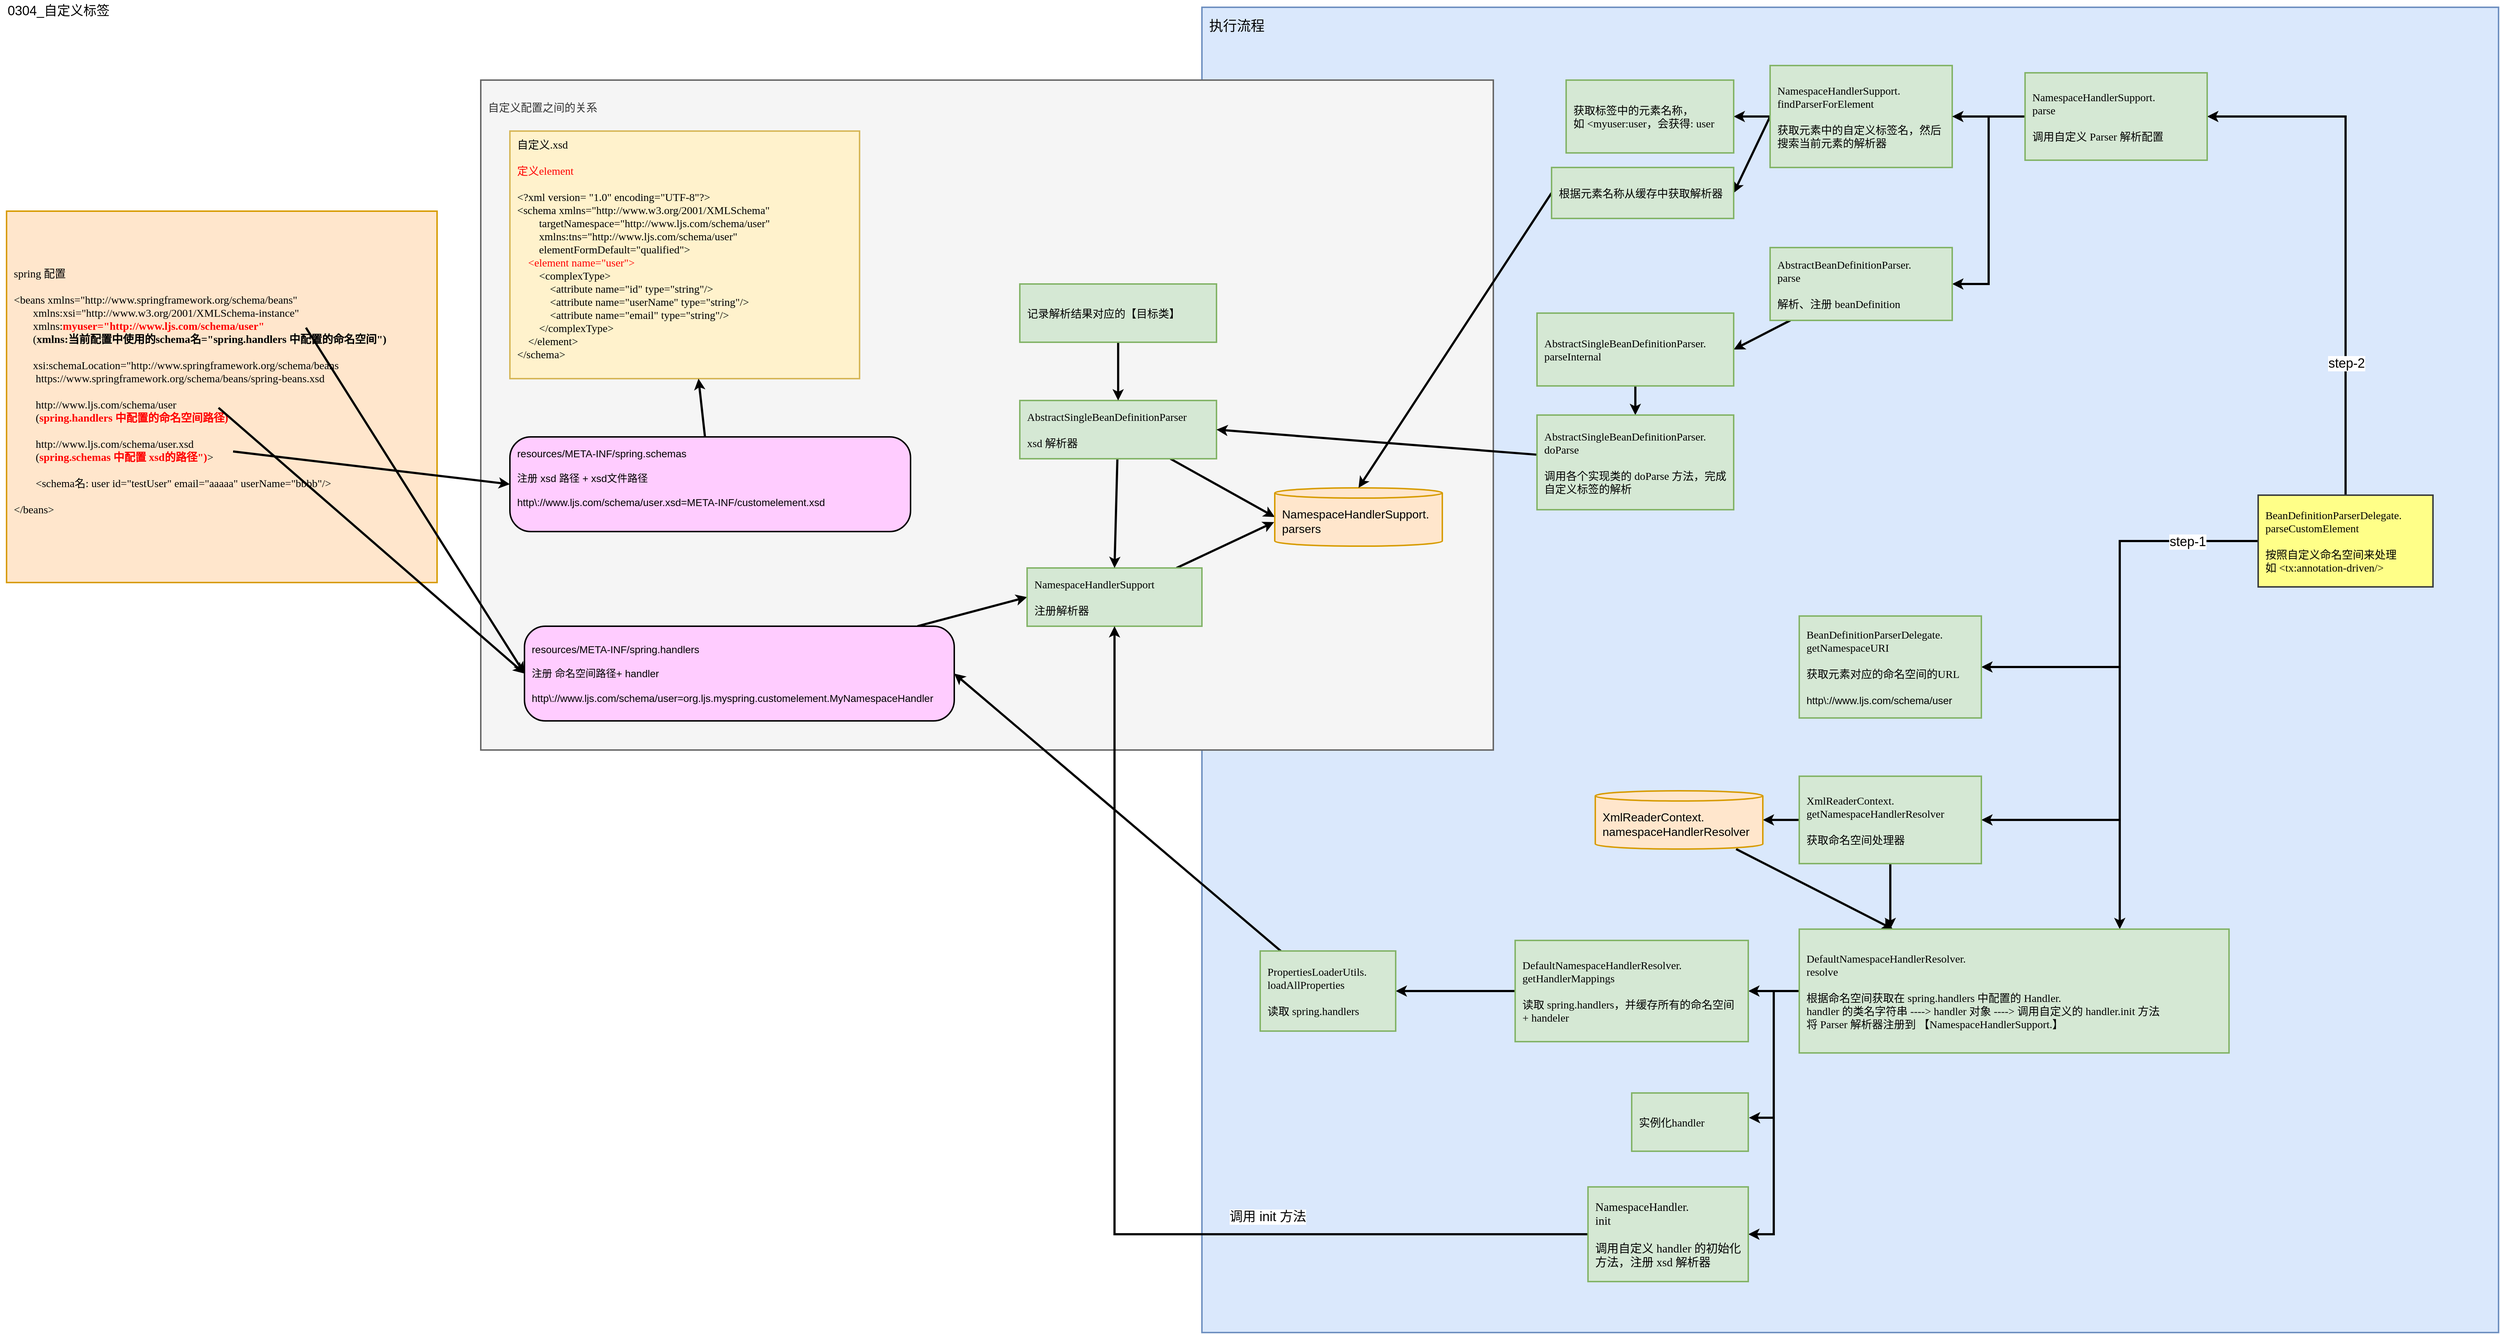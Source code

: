 <mxfile version="14.6.13" type="device"><diagram id="-_-k4ew1sKnj-asdz6cL" name="第 1 页"><mxGraphModel dx="1106" dy="763" grid="1" gridSize="10" guides="1" tooltips="1" connect="1" arrows="1" fold="1" page="1" pageScale="1" pageWidth="1169" pageHeight="827" math="0" shadow="0"><root><mxCell id="0"/><mxCell id="1" parent="0"/><mxCell id="gX0SMst2ytbrr-hoQqVt-65" value="&lt;p style=&quot;color: rgb(255, 255, 255); text-indent: 0in; line-height: normal; margin: 0pt 0in; word-break: normal; font-size: 19px;&quot;&gt;&lt;/p&gt;&lt;span style=&quot;text-indent: 0in; font-size: 19px;&quot;&gt;执行流程&lt;br style=&quot;font-size: 19px;&quot;&gt;&lt;/span&gt;" style="rounded=0;whiteSpace=wrap;html=1;strokeWidth=2;align=left;fillColor=#dae8fc;spacing=10;strokeColor=#6c8ebf;verticalAlign=top;fontSize=19;" vertex="1" parent="1"><mxGeometry x="1720" y="60" width="1780" height="1820" as="geometry"/></mxCell><mxCell id="gX0SMst2ytbrr-hoQqVt-19" value="&lt;p style=&quot;color: rgb(255 , 255 , 255) ; text-indent: 0in ; line-height: normal ; margin: 0pt 0in ; word-break: normal ; font-size: 15px&quot;&gt;&lt;/p&gt;&lt;span style=&quot;text-indent: 0in&quot;&gt;&lt;div&gt;&lt;div&gt;&lt;div&gt;&lt;br&gt;&lt;/div&gt;&lt;/div&gt;&lt;/div&gt;&lt;div&gt;&lt;font face=&quot;dengxian&quot;&gt;&lt;span style=&quot;font-size: 15px&quot;&gt;自定义配置之间的关系&lt;/span&gt;&lt;/font&gt;&lt;/div&gt;&lt;/span&gt;" style="rounded=0;whiteSpace=wrap;html=1;strokeWidth=2;align=left;fillColor=#f5f5f5;spacing=10;strokeColor=#666666;fontColor=#333333;verticalAlign=top;" vertex="1" parent="1"><mxGeometry x="730" y="160" width="1390" height="920" as="geometry"/></mxCell><mxCell id="gX0SMst2ytbrr-hoQqVt-1" value="0304_自定义标签" style="text;html=1;align=center;verticalAlign=middle;resizable=0;points=[];autosize=1;strokeColor=none;fontSize=18;" vertex="1" parent="1"><mxGeometry x="70" y="50" width="160" height="30" as="geometry"/></mxCell><mxCell id="gX0SMst2ytbrr-hoQqVt-2" value="&lt;p style=&quot;color: rgb(255 , 255 , 255) ; text-indent: 0in ; line-height: normal ; margin: 0pt 0in ; word-break: normal ; font-size: 15px&quot;&gt;&lt;/p&gt;&lt;span style=&quot;text-indent: 0in&quot;&gt;&lt;div&gt;&lt;font face=&quot;dengxian&quot;&gt;&lt;span style=&quot;font-size: 15px&quot;&gt;spring 配置&lt;/span&gt;&lt;/font&gt;&lt;/div&gt;&lt;div&gt;&lt;font face=&quot;dengxian&quot;&gt;&lt;span style=&quot;font-size: 15px&quot;&gt;&lt;br&gt;&lt;/span&gt;&lt;/font&gt;&lt;/div&gt;&lt;div&gt;&lt;font face=&quot;dengxian&quot;&gt;&lt;span style=&quot;font-size: 15px&quot;&gt;&amp;lt;beans xmlns=&quot;http://www.springframework.org/schema/beans&quot;&lt;/span&gt;&lt;/font&gt;&lt;/div&gt;&lt;div&gt;&lt;font face=&quot;dengxian&quot;&gt;&lt;span style=&quot;font-size: 15px&quot;&gt;&amp;nbsp; &amp;nbsp; &amp;nbsp; &amp;nbsp;xmlns:xsi=&quot;http://www.w3.org/2001/XMLSchema-instance&quot;&lt;/span&gt;&lt;/font&gt;&lt;/div&gt;&lt;div&gt;&lt;font face=&quot;dengxian&quot;&gt;&lt;span style=&quot;font-size: 15px&quot;&gt;&amp;nbsp; &amp;nbsp; &amp;nbsp; &amp;nbsp;xmlns:&lt;font color=&quot;#ff0000&quot;&gt;&lt;b&gt;myuser=&quot;http://www.ljs.com/schema/user&quot;&lt;/b&gt;&lt;/font&gt;&lt;/span&gt;&lt;br&gt;&lt;/font&gt;&lt;/div&gt;&lt;div&gt;&lt;font face=&quot;dengxian&quot;&gt;&lt;span style=&quot;font-size: 15px&quot;&gt;&amp;nbsp; &amp;nbsp; &amp;nbsp; &amp;nbsp;(&lt;b&gt;xmlns:当前配置中使用的schema名=&quot;spring.handlers 中配置的命名空间&quot;)&lt;/b&gt;&lt;/span&gt;&lt;/font&gt;&lt;/div&gt;&lt;div&gt;&lt;font face=&quot;dengxian&quot;&gt;&lt;span style=&quot;font-size: 15px&quot;&gt;&lt;b&gt;&lt;br&gt;&lt;/b&gt;&lt;/span&gt;&lt;/font&gt;&lt;/div&gt;&lt;div&gt;&lt;font face=&quot;dengxian&quot;&gt;&lt;span style=&quot;font-size: 15px&quot;&gt;&amp;nbsp; &amp;nbsp; &amp;nbsp; &amp;nbsp;xsi:schemaLocation=&quot;http://www.springframework.org/schema/beans&lt;/span&gt;&lt;/font&gt;&lt;/div&gt;&lt;div&gt;&lt;font face=&quot;dengxian&quot;&gt;&lt;span style=&quot;font-size: 15px&quot;&gt;&amp;nbsp; &amp;nbsp; &amp;nbsp; &amp;nbsp; https://www.springframework.org/schema/beans/spring-beans.xsd&lt;/span&gt;&lt;/font&gt;&lt;/div&gt;&lt;div&gt;&lt;font face=&quot;dengxian&quot;&gt;&lt;span style=&quot;font-size: 15px&quot;&gt;&lt;div&gt;&amp;nbsp; &amp;nbsp; &amp;nbsp; &amp;nbsp;&amp;nbsp;&lt;/div&gt;&lt;div&gt;&amp;nbsp; &amp;nbsp; &amp;nbsp; &amp;nbsp; http://www.ljs.com/schema/user&lt;/div&gt;&lt;/span&gt;&lt;/font&gt;&lt;/div&gt;&lt;div&gt;&lt;font face=&quot;dengxian&quot;&gt;&lt;span style=&quot;font-size: 15px&quot;&gt;&lt;span&gt;&lt;/span&gt;&amp;nbsp; &amp;nbsp; &amp;nbsp; &amp;nbsp; (&lt;font color=&quot;#ff0000&quot;&gt;&lt;b&gt;spring.handlers 中配置的命名空间路径)&lt;/b&gt;&lt;/font&gt;&lt;/span&gt;&lt;/font&gt;&lt;/div&gt;&lt;div&gt;&lt;font face=&quot;dengxian&quot;&gt;&lt;span style=&quot;font-size: 15px&quot;&gt;&lt;font color=&quot;#ff0000&quot;&gt;&lt;b&gt;&lt;br&gt;&lt;/b&gt;&lt;/font&gt;&lt;/span&gt;&lt;/font&gt;&lt;/div&gt;&lt;div&gt;&lt;span style=&quot;font-family: &amp;#34;dengxian&amp;#34; ; font-size: 15px&quot;&gt;&amp;nbsp; &amp;nbsp; &amp;nbsp; &amp;nbsp; http://www.ljs.com/schema/user.xsd&lt;/span&gt;&lt;font face=&quot;dengxian&quot;&gt;&lt;span style=&quot;font-size: 15px&quot;&gt;&lt;font color=&quot;#ff0000&quot;&gt;&lt;b&gt;&lt;br&gt;&lt;/b&gt;&lt;/font&gt;&lt;/span&gt;&lt;/font&gt;&lt;/div&gt;&lt;div&gt;&lt;font face=&quot;dengxian&quot;&gt;&lt;span style=&quot;font-size: 15px&quot;&gt;&lt;span&gt;&lt;/span&gt;&amp;nbsp; &amp;nbsp; &amp;nbsp; &amp;nbsp; (&lt;font color=&quot;#ff0000&quot;&gt;&lt;b&gt;spring.schemas 中配置 xsd的路径&quot;)&lt;/b&gt;&lt;/font&gt;&amp;gt;&lt;/span&gt;&lt;/font&gt;&lt;/div&gt;&lt;div&gt;&lt;font face=&quot;dengxian&quot;&gt;&lt;span style=&quot;font-size: 15px&quot;&gt;&lt;br&gt;&lt;/span&gt;&lt;/font&gt;&lt;/div&gt;&lt;div&gt;&lt;span style=&quot;font-size: 15px&quot;&gt;&lt;font face=&quot;dengxian&quot;&gt;&#9;&#9;&#9;&#9;&lt;/font&gt;&lt;/span&gt;&lt;/div&gt;&lt;div&gt;&lt;font face=&quot;dengxian&quot;&gt;&lt;span style=&quot;font-size: 15px&quot;&gt;&lt;span&gt;&lt;/span&gt;&amp;nbsp; &amp;nbsp; &amp;nbsp; &amp;nbsp; &amp;lt;schema名: user id=&quot;testUser&quot; email=&quot;aaaaa&quot; userName=&quot;bbbb&quot;/&amp;gt;&lt;/span&gt;&lt;/font&gt;&lt;/div&gt;&lt;div&gt;&lt;font face=&quot;dengxian&quot;&gt;&lt;span style=&quot;font-size: 15px&quot;&gt;&lt;br&gt;&lt;/span&gt;&lt;/font&gt;&lt;/div&gt;&lt;div&gt;&lt;span style=&quot;font-size: 15px&quot;&gt;&lt;font face=&quot;dengxian&quot;&gt;&#9;&#9;&#9;&#9;&lt;/font&gt;&lt;/span&gt;&lt;/div&gt;&lt;div&gt;&lt;font face=&quot;dengxian&quot;&gt;&lt;span style=&quot;font-size: 15px&quot;&gt;&amp;lt;/beans&amp;gt;&lt;/span&gt;&lt;/font&gt;&lt;/div&gt;&lt;div&gt;&lt;br&gt;&lt;/div&gt;&lt;/span&gt;" style="rounded=0;whiteSpace=wrap;html=1;strokeWidth=2;align=left;fillColor=#ffe6cc;spacing=10;strokeColor=#d79b00;" vertex="1" parent="1"><mxGeometry x="79" y="340" width="591" height="510" as="geometry"/></mxCell><mxCell id="gX0SMst2ytbrr-hoQqVt-3" value="&lt;p style=&quot;color: rgb(255 , 255 , 255) ; text-indent: 0in ; line-height: normal ; margin: 0pt 0in ; word-break: normal ; font-size: 15px&quot;&gt;&lt;/p&gt;&lt;span style=&quot;text-indent: 0in&quot;&gt;&lt;div&gt;&lt;div&gt;&lt;div&gt;&lt;font face=&quot;dengxian&quot;&gt;&lt;span style=&quot;font-size: 15px&quot;&gt;自定义.xsd&lt;/span&gt;&lt;/font&gt;&lt;/div&gt;&lt;div&gt;&lt;font face=&quot;dengxian&quot;&gt;&lt;span style=&quot;font-size: 15px&quot;&gt;&lt;br&gt;&lt;/span&gt;&lt;/font&gt;&lt;/div&gt;&lt;div&gt;&lt;font face=&quot;dengxian&quot; color=&quot;#ff0000&quot;&gt;&lt;span style=&quot;font-size: 15px&quot;&gt;定义element&lt;/span&gt;&lt;/font&gt;&lt;/div&gt;&lt;div&gt;&lt;font face=&quot;dengxian&quot;&gt;&lt;span style=&quot;font-size: 15px&quot;&gt;&lt;br&gt;&lt;/span&gt;&lt;/font&gt;&lt;/div&gt;&lt;div&gt;&lt;font face=&quot;dengxian&quot;&gt;&lt;span style=&quot;font-size: 15px&quot;&gt;&amp;lt;?xml version= &quot;1.0&quot; encoding=&quot;UTF-8&quot;?&amp;gt;&lt;/span&gt;&lt;/font&gt;&lt;/div&gt;&lt;div&gt;&lt;font face=&quot;dengxian&quot;&gt;&lt;span style=&quot;font-size: 15px&quot;&gt;&amp;lt;schema xmlns=&quot;http://www.w3.org/2001/XMLSchema&quot;&lt;/span&gt;&lt;/font&gt;&lt;/div&gt;&lt;div&gt;&lt;font face=&quot;dengxian&quot;&gt;&lt;span style=&quot;font-size: 15px&quot;&gt;&amp;nbsp; &amp;nbsp; &amp;nbsp; &amp;nbsp; targetNamespace=&quot;http://www.ljs.com/schema/user&quot;&lt;/span&gt;&lt;/font&gt;&lt;/div&gt;&lt;div&gt;&lt;font face=&quot;dengxian&quot;&gt;&lt;span style=&quot;font-size: 15px&quot;&gt;&amp;nbsp; &amp;nbsp; &amp;nbsp; &amp;nbsp; xmlns:tns=&quot;http://www.ljs.com/schema/user&quot;&lt;/span&gt;&lt;/font&gt;&lt;/div&gt;&lt;div&gt;&lt;font face=&quot;dengxian&quot;&gt;&lt;span style=&quot;font-size: 15px&quot;&gt;&amp;nbsp; &amp;nbsp; &amp;nbsp; &amp;nbsp; elementFormDefault=&quot;qualified&quot;&amp;gt;&lt;/span&gt;&lt;/font&gt;&lt;/div&gt;&lt;div&gt;&lt;font face=&quot;dengxian&quot;&gt;&lt;span style=&quot;font-size: 15px&quot;&gt;&amp;nbsp; &amp;nbsp; &lt;font color=&quot;#ff0000&quot;&gt;&amp;lt;element name=&quot;user&quot;&amp;gt;&lt;/font&gt;&lt;/span&gt;&lt;/font&gt;&lt;/div&gt;&lt;div&gt;&lt;font face=&quot;dengxian&quot;&gt;&lt;span style=&quot;font-size: 15px&quot;&gt;&amp;nbsp; &amp;nbsp; &amp;nbsp; &amp;nbsp; &amp;lt;complexType&amp;gt;&lt;/span&gt;&lt;/font&gt;&lt;/div&gt;&lt;div&gt;&lt;font face=&quot;dengxian&quot;&gt;&lt;span style=&quot;font-size: 15px&quot;&gt;&amp;nbsp; &amp;nbsp; &amp;nbsp; &amp;nbsp; &amp;nbsp; &amp;nbsp; &amp;lt;attribute name=&quot;id&quot; type=&quot;string&quot;/&amp;gt;&lt;/span&gt;&lt;/font&gt;&lt;/div&gt;&lt;div&gt;&lt;font face=&quot;dengxian&quot;&gt;&lt;span style=&quot;font-size: 15px&quot;&gt;&amp;nbsp; &amp;nbsp; &amp;nbsp; &amp;nbsp; &amp;nbsp; &amp;nbsp; &amp;lt;attribute name=&quot;userName&quot; type=&quot;string&quot;/&amp;gt;&lt;/span&gt;&lt;/font&gt;&lt;/div&gt;&lt;div&gt;&lt;font face=&quot;dengxian&quot;&gt;&lt;span style=&quot;font-size: 15px&quot;&gt;&amp;nbsp; &amp;nbsp; &amp;nbsp; &amp;nbsp; &amp;nbsp; &amp;nbsp; &amp;lt;attribute name=&quot;email&quot; type=&quot;string&quot;/&amp;gt;&lt;/span&gt;&lt;/font&gt;&lt;/div&gt;&lt;div&gt;&lt;font face=&quot;dengxian&quot;&gt;&lt;span style=&quot;font-size: 15px&quot;&gt;&amp;nbsp; &amp;nbsp; &amp;nbsp; &amp;nbsp; &amp;lt;/complexType&amp;gt;&lt;/span&gt;&lt;/font&gt;&lt;/div&gt;&lt;div&gt;&lt;font face=&quot;dengxian&quot;&gt;&lt;span style=&quot;font-size: 15px&quot;&gt;&amp;nbsp; &amp;nbsp; &amp;lt;/element&amp;gt;&lt;/span&gt;&lt;/font&gt;&lt;/div&gt;&lt;div&gt;&lt;font face=&quot;dengxian&quot;&gt;&lt;span style=&quot;font-size: 15px&quot;&gt;&amp;lt;/schema&amp;gt;&lt;/span&gt;&lt;/font&gt;&lt;/div&gt;&lt;/div&gt;&lt;/div&gt;&lt;div&gt;&lt;br&gt;&lt;/div&gt;&lt;/span&gt;" style="rounded=0;whiteSpace=wrap;html=1;strokeWidth=2;align=left;fillColor=#fff2cc;spacing=10;strokeColor=#d6b656;" vertex="1" parent="1"><mxGeometry x="770" y="230" width="480" height="340" as="geometry"/></mxCell><mxCell id="gX0SMst2ytbrr-hoQqVt-9" style="rounded=0;orthogonalLoop=1;jettySize=auto;html=1;fontSize=18;strokeWidth=3;" edge="1" parent="1" source="gX0SMst2ytbrr-hoQqVt-4" target="gX0SMst2ytbrr-hoQqVt-3"><mxGeometry relative="1" as="geometry"/></mxCell><mxCell id="gX0SMst2ytbrr-hoQqVt-4" value="&lt;div&gt;resources/META-INF/spring.schemas&lt;/div&gt;&lt;div&gt;&lt;br&gt;&lt;/div&gt;&lt;div&gt;注册 xsd 路径 + xsd文件路径&lt;/div&gt;&lt;div&gt;&lt;br&gt;&lt;/div&gt;&lt;div&gt;http\://www.ljs.com/schema/user.xsd=META-INF/customelement.xsd&lt;/div&gt;&lt;div&gt;&lt;br&gt;&lt;/div&gt;" style="rounded=1;whiteSpace=wrap;html=1;fontSize=14;strokeWidth=2;arcSize=22;align=left;spacing=10;fillColor=#FFCCFF;" vertex="1" parent="1"><mxGeometry x="770" y="650" width="550" height="130" as="geometry"/></mxCell><mxCell id="gX0SMst2ytbrr-hoQqVt-11" style="edgeStyle=none;rounded=0;orthogonalLoop=1;jettySize=auto;html=1;entryX=0;entryY=0.5;entryDx=0;entryDy=0;fontSize=18;strokeWidth=3;" edge="1" parent="1" source="gX0SMst2ytbrr-hoQqVt-5" target="gX0SMst2ytbrr-hoQqVt-10"><mxGeometry relative="1" as="geometry"/></mxCell><mxCell id="gX0SMst2ytbrr-hoQqVt-5" value="&lt;div&gt;&lt;div&gt;resources/META-INF/spring.handlers&lt;/div&gt;&lt;div&gt;&lt;br&gt;&lt;/div&gt;&lt;div&gt;注册 命名空间路径+ handler&amp;nbsp;&lt;/div&gt;&lt;div&gt;&lt;br&gt;&lt;/div&gt;&lt;div&gt;http\://www.ljs.com/schema/user=org.ljs.myspring.customelement.MyNamespaceHandler&lt;/div&gt;&lt;/div&gt;" style="rounded=1;whiteSpace=wrap;html=1;fontSize=14;strokeWidth=2;arcSize=22;align=left;spacing=10;fillColor=#FFCCFF;" vertex="1" parent="1"><mxGeometry x="790" y="910" width="590" height="130" as="geometry"/></mxCell><mxCell id="gX0SMst2ytbrr-hoQqVt-6" value="" style="endArrow=classic;html=1;fontSize=18;strokeWidth=3;entryX=0;entryY=0.5;entryDx=0;entryDy=0;" edge="1" parent="1" target="gX0SMst2ytbrr-hoQqVt-5"><mxGeometry width="50" height="50" relative="1" as="geometry"><mxPoint x="370" y="610" as="sourcePoint"/><mxPoint x="420" y="560" as="targetPoint"/></mxGeometry></mxCell><mxCell id="gX0SMst2ytbrr-hoQqVt-7" value="" style="endArrow=classic;html=1;fontSize=18;strokeWidth=3;entryX=0;entryY=0.5;entryDx=0;entryDy=0;" edge="1" parent="1" target="gX0SMst2ytbrr-hoQqVt-5"><mxGeometry width="50" height="50" relative="1" as="geometry"><mxPoint x="490" y="500" as="sourcePoint"/><mxPoint x="540" y="450" as="targetPoint"/></mxGeometry></mxCell><mxCell id="gX0SMst2ytbrr-hoQqVt-8" value="" style="endArrow=classic;html=1;fontSize=18;strokeWidth=3;entryX=0;entryY=0.5;entryDx=0;entryDy=0;" edge="1" parent="1" target="gX0SMst2ytbrr-hoQqVt-4"><mxGeometry width="50" height="50" relative="1" as="geometry"><mxPoint x="390" y="670" as="sourcePoint"/><mxPoint x="790" y="975" as="targetPoint"/></mxGeometry></mxCell><mxCell id="gX0SMst2ytbrr-hoQqVt-18" style="edgeStyle=none;rounded=0;orthogonalLoop=1;jettySize=auto;html=1;entryX=-0.004;entryY=0.588;entryDx=0;entryDy=0;entryPerimeter=0;fontSize=18;strokeWidth=3;" edge="1" parent="1" source="gX0SMst2ytbrr-hoQqVt-10" target="gX0SMst2ytbrr-hoQqVt-14"><mxGeometry relative="1" as="geometry"/></mxCell><mxCell id="gX0SMst2ytbrr-hoQqVt-10" value="&lt;p style=&quot;color: rgb(255 , 255 , 255) ; text-indent: 0in ; line-height: normal ; margin: 0pt 0in ; word-break: normal ; font-size: 15px&quot;&gt;&lt;/p&gt;&lt;span style=&quot;text-indent: 0in ; font-size: 15px&quot;&gt;&lt;font face=&quot;dengxian&quot;&gt;&lt;div&gt;NamespaceHandlerSupport&lt;/div&gt;&lt;div&gt;&lt;br&gt;&lt;/div&gt;&lt;div&gt;注册解析器&lt;/div&gt;&lt;/font&gt;&lt;/span&gt;" style="rounded=0;whiteSpace=wrap;html=1;strokeWidth=2;align=left;fillColor=#d5e8d4;spacing=10;strokeColor=#82b366;" vertex="1" parent="1"><mxGeometry x="1480" y="830" width="240" height="80" as="geometry"/></mxCell><mxCell id="gX0SMst2ytbrr-hoQqVt-13" style="edgeStyle=none;rounded=0;orthogonalLoop=1;jettySize=auto;html=1;entryX=0.5;entryY=0;entryDx=0;entryDy=0;fontSize=18;strokeWidth=3;" edge="1" parent="1" source="gX0SMst2ytbrr-hoQqVt-12" target="gX0SMst2ytbrr-hoQqVt-10"><mxGeometry relative="1" as="geometry"/></mxCell><mxCell id="gX0SMst2ytbrr-hoQqVt-17" style="edgeStyle=none;rounded=0;orthogonalLoop=1;jettySize=auto;html=1;entryX=0;entryY=0.5;entryDx=0;entryDy=0;entryPerimeter=0;fontSize=18;strokeWidth=3;" edge="1" parent="1" source="gX0SMst2ytbrr-hoQqVt-12" target="gX0SMst2ytbrr-hoQqVt-14"><mxGeometry relative="1" as="geometry"/></mxCell><mxCell id="gX0SMst2ytbrr-hoQqVt-12" value="&lt;p style=&quot;color: rgb(255 , 255 , 255) ; text-indent: 0in ; line-height: normal ; margin: 0pt 0in ; word-break: normal ; font-size: 15px&quot;&gt;&lt;/p&gt;&lt;span style=&quot;text-indent: 0in ; font-size: 15px&quot;&gt;&lt;font face=&quot;dengxian&quot;&gt;&lt;div&gt;AbstractSingleBeanDefinitionParser&lt;/div&gt;&lt;div&gt;&lt;br&gt;&lt;/div&gt;&lt;div&gt;xsd 解析器&lt;/div&gt;&lt;/font&gt;&lt;/span&gt;" style="rounded=0;whiteSpace=wrap;html=1;strokeWidth=2;align=left;fillColor=#d5e8d4;spacing=10;strokeColor=#82b366;" vertex="1" parent="1"><mxGeometry x="1470" y="600" width="270" height="80" as="geometry"/></mxCell><mxCell id="gX0SMst2ytbrr-hoQqVt-14" value="&lt;div&gt;&lt;div&gt;NamespaceHandlerSupport.&lt;/div&gt;&lt;div&gt;parsers&lt;/div&gt;&lt;/div&gt;" style="shape=cylinder3;whiteSpace=wrap;html=1;boundedLbl=1;backgroundOutline=1;size=7;rounded=0;fontSize=16;strokeColor=#d79b00;strokeWidth=2;fillColor=#ffe6cc;align=left;spacing=10;" vertex="1" parent="1"><mxGeometry x="1820" y="720" width="230" height="80" as="geometry"/></mxCell><mxCell id="gX0SMst2ytbrr-hoQqVt-16" style="edgeStyle=none;rounded=0;orthogonalLoop=1;jettySize=auto;html=1;fontSize=18;strokeWidth=3;" edge="1" parent="1" source="gX0SMst2ytbrr-hoQqVt-15" target="gX0SMst2ytbrr-hoQqVt-12"><mxGeometry relative="1" as="geometry"/></mxCell><mxCell id="gX0SMst2ytbrr-hoQqVt-15" value="&lt;p style=&quot;color: rgb(255 , 255 , 255) ; text-indent: 0in ; line-height: normal ; margin: 0pt 0in ; word-break: normal ; font-size: 15px&quot;&gt;&lt;/p&gt;&lt;span style=&quot;text-indent: 0in ; font-size: 15px&quot;&gt;&lt;font face=&quot;dengxian&quot;&gt;记录解析结果对应的【目标类】&lt;br&gt;&lt;/font&gt;&lt;/span&gt;" style="rounded=0;whiteSpace=wrap;html=1;strokeWidth=2;align=left;fillColor=#d5e8d4;spacing=10;strokeColor=#82b366;" vertex="1" parent="1"><mxGeometry x="1470" y="440" width="270" height="80" as="geometry"/></mxCell><mxCell id="gX0SMst2ytbrr-hoQqVt-34" style="edgeStyle=orthogonalEdgeStyle;rounded=0;orthogonalLoop=1;jettySize=auto;html=1;fontSize=18;strokeWidth=3;entryX=1;entryY=0.5;entryDx=0;entryDy=0;" edge="1" parent="1" source="gX0SMst2ytbrr-hoQqVt-20" target="gX0SMst2ytbrr-hoQqVt-21"><mxGeometry relative="1" as="geometry"/></mxCell><mxCell id="gX0SMst2ytbrr-hoQqVt-35" style="edgeStyle=orthogonalEdgeStyle;rounded=0;orthogonalLoop=1;jettySize=auto;html=1;entryX=1;entryY=0.5;entryDx=0;entryDy=0;fontSize=18;strokeWidth=3;exitX=0;exitY=0.5;exitDx=0;exitDy=0;" edge="1" parent="1" source="gX0SMst2ytbrr-hoQqVt-20" target="gX0SMst2ytbrr-hoQqVt-23"><mxGeometry relative="1" as="geometry"/></mxCell><mxCell id="gX0SMst2ytbrr-hoQqVt-36" style="edgeStyle=orthogonalEdgeStyle;rounded=0;orthogonalLoop=1;jettySize=auto;html=1;fontSize=18;strokeWidth=3;exitX=0;exitY=0.5;exitDx=0;exitDy=0;" edge="1" parent="1" source="gX0SMst2ytbrr-hoQqVt-20" target="gX0SMst2ytbrr-hoQqVt-26"><mxGeometry relative="1" as="geometry"><Array as="points"><mxPoint x="2980" y="793"/></Array></mxGeometry></mxCell><mxCell id="gX0SMst2ytbrr-hoQqVt-50" value="step-1" style="edgeLabel;html=1;align=center;verticalAlign=middle;resizable=0;points=[];fontSize=18;" vertex="1" connectable="0" parent="gX0SMst2ytbrr-hoQqVt-36"><mxGeometry x="-0.732" y="1" relative="1" as="geometry"><mxPoint as="offset"/></mxGeometry></mxCell><mxCell id="gX0SMst2ytbrr-hoQqVt-49" style="edgeStyle=orthogonalEdgeStyle;rounded=0;orthogonalLoop=1;jettySize=auto;html=1;entryX=1;entryY=0.5;entryDx=0;entryDy=0;fontSize=18;strokeWidth=3;" edge="1" parent="1" source="gX0SMst2ytbrr-hoQqVt-20" target="gX0SMst2ytbrr-hoQqVt-48"><mxGeometry relative="1" as="geometry"><Array as="points"><mxPoint x="3290" y="210"/></Array></mxGeometry></mxCell><mxCell id="gX0SMst2ytbrr-hoQqVt-51" value="step-2" style="edgeLabel;html=1;align=center;verticalAlign=middle;resizable=0;points=[];fontSize=18;" vertex="1" connectable="0" parent="gX0SMst2ytbrr-hoQqVt-49"><mxGeometry x="-0.49" y="-1" relative="1" as="geometry"><mxPoint as="offset"/></mxGeometry></mxCell><mxCell id="gX0SMst2ytbrr-hoQqVt-20" value="&lt;p style=&quot;color: rgb(255 , 255 , 255) ; text-indent: 0in ; line-height: normal ; margin: 0pt 0in ; word-break: normal ; font-size: 15px&quot;&gt;&lt;/p&gt;&lt;span style=&quot;text-indent: 0in ; font-size: 15px&quot;&gt;&lt;font face=&quot;dengxian&quot;&gt;&lt;div&gt;BeanDefinitionParserDelegate.&lt;/div&gt;&lt;div&gt;parseCustomElement&lt;/div&gt;&lt;div&gt;&lt;br&gt;&lt;/div&gt;&lt;div&gt;按照自定义命名空间来处理&lt;/div&gt;&lt;div&gt;如 &amp;lt;tx:annotation-driven/&amp;gt;&lt;/div&gt;&lt;/font&gt;&lt;/span&gt;" style="rounded=0;whiteSpace=wrap;html=1;strokeWidth=2;align=left;fillColor=#ffff88;spacing=10;strokeColor=#36393d;" vertex="1" parent="1"><mxGeometry x="3170" y="730" width="240" height="126" as="geometry"/></mxCell><mxCell id="gX0SMst2ytbrr-hoQqVt-21" value="&lt;p style=&quot;color: rgb(255 , 255 , 255) ; text-indent: 0in ; line-height: normal ; margin: 0pt 0in ; word-break: normal ; font-size: 15px&quot;&gt;&lt;/p&gt;&lt;span style=&quot;text-indent: 0in ; font-size: 15px&quot;&gt;&lt;font face=&quot;dengxian&quot;&gt;&lt;div&gt;BeanDefinitionParserDelegate.&lt;/div&gt;&lt;div&gt;getNamespaceURI&lt;/div&gt;&lt;div&gt;&lt;br&gt;&lt;/div&gt;&lt;div&gt;获取元素对应的命名空间的URL&lt;/div&gt;&lt;div&gt;&lt;br&gt;&lt;/div&gt;&lt;div&gt;&lt;span style=&quot;font-family: &amp;#34;helvetica&amp;#34; ; font-size: 14px&quot;&gt;http\://www.ljs.com/schema/user&lt;/span&gt;&lt;br&gt;&lt;/div&gt;&lt;/font&gt;&lt;/span&gt;" style="rounded=0;whiteSpace=wrap;html=1;strokeWidth=2;align=left;fillColor=#d5e8d4;spacing=10;strokeColor=#82b366;" vertex="1" parent="1"><mxGeometry x="2540" y="896" width="250" height="140" as="geometry"/></mxCell><mxCell id="gX0SMst2ytbrr-hoQqVt-25" style="edgeStyle=none;rounded=0;orthogonalLoop=1;jettySize=auto;html=1;entryX=1;entryY=0.5;entryDx=0;entryDy=0;entryPerimeter=0;fontSize=18;strokeWidth=3;" edge="1" parent="1" source="gX0SMst2ytbrr-hoQqVt-23" target="gX0SMst2ytbrr-hoQqVt-24"><mxGeometry relative="1" as="geometry"/></mxCell><mxCell id="gX0SMst2ytbrr-hoQqVt-28" style="edgeStyle=none;rounded=0;orthogonalLoop=1;jettySize=auto;html=1;fontSize=18;strokeWidth=3;" edge="1" parent="1" source="gX0SMst2ytbrr-hoQqVt-23"><mxGeometry relative="1" as="geometry"><mxPoint x="2665" y="1326" as="targetPoint"/></mxGeometry></mxCell><mxCell id="gX0SMst2ytbrr-hoQqVt-23" value="&lt;p style=&quot;color: rgb(255 , 255 , 255) ; text-indent: 0in ; line-height: normal ; margin: 0pt 0in ; word-break: normal ; font-size: 15px&quot;&gt;&lt;/p&gt;&lt;span style=&quot;text-indent: 0in&quot;&gt;&lt;font face=&quot;dengxian&quot;&gt;&lt;div&gt;&lt;div&gt;&lt;span style=&quot;font-size: 15px&quot;&gt;XmlReaderContext.&lt;/span&gt;&lt;/div&gt;&lt;div&gt;&lt;span style=&quot;font-size: 15px&quot;&gt;getNamespaceHandlerResolver&lt;/span&gt;&lt;/div&gt;&lt;div&gt;&lt;span style=&quot;font-size: 15px&quot;&gt;&lt;br&gt;&lt;/span&gt;&lt;/div&gt;&lt;div&gt;&lt;span style=&quot;font-size: 15px&quot;&gt;获取命名空间处理器&lt;/span&gt;&lt;/div&gt;&lt;/div&gt;&lt;/font&gt;&lt;/span&gt;" style="rounded=0;whiteSpace=wrap;html=1;strokeWidth=2;align=left;fillColor=#d5e8d4;spacing=10;strokeColor=#82b366;" vertex="1" parent="1"><mxGeometry x="2540" y="1116" width="250" height="120" as="geometry"/></mxCell><mxCell id="gX0SMst2ytbrr-hoQqVt-27" style="edgeStyle=none;rounded=0;orthogonalLoop=1;jettySize=auto;html=1;fontSize=18;strokeWidth=3;" edge="1" parent="1" source="gX0SMst2ytbrr-hoQqVt-24" target="gX0SMst2ytbrr-hoQqVt-26"><mxGeometry relative="1" as="geometry"/></mxCell><mxCell id="gX0SMst2ytbrr-hoQqVt-24" value="&lt;div&gt;&lt;div&gt;XmlReaderContext.&lt;/div&gt;&lt;div&gt;namespaceHandlerResolver&lt;/div&gt;&lt;/div&gt;" style="shape=cylinder3;whiteSpace=wrap;html=1;boundedLbl=1;backgroundOutline=1;size=7;rounded=0;fontSize=16;strokeColor=#d79b00;strokeWidth=2;fillColor=#ffe6cc;align=left;spacing=10;" vertex="1" parent="1"><mxGeometry x="2260" y="1136" width="230" height="80" as="geometry"/></mxCell><mxCell id="gX0SMst2ytbrr-hoQqVt-41" style="edgeStyle=orthogonalEdgeStyle;rounded=0;orthogonalLoop=1;jettySize=auto;html=1;entryX=1;entryY=0.5;entryDx=0;entryDy=0;fontSize=18;strokeWidth=3;" edge="1" parent="1" source="gX0SMst2ytbrr-hoQqVt-26" target="gX0SMst2ytbrr-hoQqVt-29"><mxGeometry relative="1" as="geometry"/></mxCell><mxCell id="gX0SMst2ytbrr-hoQqVt-45" style="rounded=0;orthogonalLoop=1;jettySize=auto;html=1;entryX=1.006;entryY=0.425;entryDx=0;entryDy=0;entryPerimeter=0;fontSize=18;strokeWidth=3;edgeStyle=orthogonalEdgeStyle;" edge="1" parent="1" source="gX0SMst2ytbrr-hoQqVt-26" target="gX0SMst2ytbrr-hoQqVt-40"><mxGeometry relative="1" as="geometry"/></mxCell><mxCell id="gX0SMst2ytbrr-hoQqVt-46" style="edgeStyle=orthogonalEdgeStyle;rounded=0;orthogonalLoop=1;jettySize=auto;html=1;entryX=1;entryY=0.5;entryDx=0;entryDy=0;fontSize=18;strokeWidth=3;" edge="1" parent="1" source="gX0SMst2ytbrr-hoQqVt-26" target="gX0SMst2ytbrr-hoQqVt-31"><mxGeometry relative="1" as="geometry"/></mxCell><mxCell id="gX0SMst2ytbrr-hoQqVt-26" value="&lt;p style=&quot;color: rgb(255 , 255 , 255) ; text-indent: 0in ; line-height: normal ; margin: 0pt 0in ; word-break: normal ; font-size: 15px&quot;&gt;&lt;/p&gt;&lt;span style=&quot;text-indent: 0in ; font-size: 15px&quot;&gt;&lt;font face=&quot;dengxian&quot;&gt;&lt;div&gt;DefaultNamespaceHandlerResolver.&lt;/div&gt;&lt;div&gt;resolve&lt;/div&gt;&lt;div&gt;&lt;br&gt;&lt;/div&gt;&lt;div&gt;根据命名空间获取在 spring.handlers 中配置的 Handler.&lt;/div&gt;&lt;div&gt;handler 的类名字符串 ----&amp;gt; handler 对象 ----&amp;gt; 调用自定义的 handler.init 方法&lt;/div&gt;&lt;div&gt;将 Parser 解析器注册到 【NamespaceHandlerSupport.】&lt;/div&gt;&lt;/font&gt;&lt;/span&gt;" style="rounded=0;whiteSpace=wrap;html=1;strokeWidth=2;align=left;fillColor=#d5e8d4;spacing=10;strokeColor=#82b366;" vertex="1" parent="1"><mxGeometry x="2540" y="1326" width="590" height="170" as="geometry"/></mxCell><mxCell id="gX0SMst2ytbrr-hoQqVt-43" style="rounded=0;orthogonalLoop=1;jettySize=auto;html=1;entryX=1;entryY=0.5;entryDx=0;entryDy=0;fontSize=18;strokeWidth=3;" edge="1" parent="1" source="gX0SMst2ytbrr-hoQqVt-29" target="gX0SMst2ytbrr-hoQqVt-42"><mxGeometry relative="1" as="geometry"/></mxCell><mxCell id="gX0SMst2ytbrr-hoQqVt-29" value="&lt;p style=&quot;color: rgb(255 , 255 , 255) ; text-indent: 0in ; line-height: normal ; margin: 0pt 0in ; word-break: normal ; font-size: 15px&quot;&gt;&lt;/p&gt;&lt;span style=&quot;text-indent: 0in ; font-size: 15px&quot;&gt;&lt;font face=&quot;dengxian&quot;&gt;&lt;div&gt;DefaultNamespaceHandlerResolver.&lt;/div&gt;&lt;div&gt;getHandlerMappings&lt;/div&gt;&lt;div&gt;&lt;br&gt;&lt;/div&gt;&lt;div&gt;读取 spring.handlers，并缓存所有的命名空间 + handeler&lt;/div&gt;&lt;/font&gt;&lt;/span&gt;" style="rounded=0;whiteSpace=wrap;html=1;strokeWidth=2;align=left;fillColor=#d5e8d4;spacing=10;strokeColor=#82b366;" vertex="1" parent="1"><mxGeometry x="2150" y="1341.5" width="320" height="139" as="geometry"/></mxCell><mxCell id="gX0SMst2ytbrr-hoQqVt-37" style="edgeStyle=orthogonalEdgeStyle;rounded=0;orthogonalLoop=1;jettySize=auto;html=1;entryX=0.5;entryY=1;entryDx=0;entryDy=0;fontSize=18;strokeWidth=3;" edge="1" parent="1" source="gX0SMst2ytbrr-hoQqVt-31" target="gX0SMst2ytbrr-hoQqVt-10"><mxGeometry relative="1" as="geometry"/></mxCell><mxCell id="gX0SMst2ytbrr-hoQqVt-38" value="调用 init 方法" style="edgeLabel;html=1;align=center;verticalAlign=middle;resizable=0;points=[];fontSize=18;" vertex="1" connectable="0" parent="gX0SMst2ytbrr-hoQqVt-37"><mxGeometry x="-0.094" y="-5" relative="1" as="geometry"><mxPoint x="205" y="-2" as="offset"/></mxGeometry></mxCell><mxCell id="gX0SMst2ytbrr-hoQqVt-31" value="&lt;p style=&quot;color: rgb(255 , 255 , 255) ; text-indent: 0in ; line-height: normal ; margin: 0pt 0in ; word-break: normal ; font-size: 15px&quot;&gt;&lt;/p&gt;&lt;span style=&quot;text-indent: 0in ; font-size: 16px&quot;&gt;&lt;font face=&quot;dengxian&quot; style=&quot;font-size: 16px&quot;&gt;&lt;span&gt;NamespaceHandler.&lt;br&gt;&lt;/span&gt;init&lt;br&gt;&lt;br&gt;调用自定义 handler 的初始化方法，注册 xsd 解析器&lt;br&gt;&lt;/font&gt;&lt;/span&gt;" style="rounded=0;whiteSpace=wrap;html=1;strokeWidth=2;align=left;fillColor=#d5e8d4;spacing=10;strokeColor=#82b366;" vertex="1" parent="1"><mxGeometry x="2250" y="1680" width="220" height="130" as="geometry"/></mxCell><mxCell id="gX0SMst2ytbrr-hoQqVt-40" value="&lt;p style=&quot;color: rgb(255 , 255 , 255) ; text-indent: 0in ; line-height: normal ; margin: 0pt 0in ; word-break: normal ; font-size: 15px&quot;&gt;&lt;/p&gt;&lt;span style=&quot;text-indent: 0in ; font-size: 15px&quot;&gt;&lt;font face=&quot;dengxian&quot;&gt;&lt;div&gt;实例化handler&lt;/div&gt;&lt;/font&gt;&lt;/span&gt;" style="rounded=0;whiteSpace=wrap;html=1;strokeWidth=2;align=left;fillColor=#d5e8d4;spacing=10;strokeColor=#82b366;" vertex="1" parent="1"><mxGeometry x="2310" y="1551" width="160" height="80" as="geometry"/></mxCell><mxCell id="gX0SMst2ytbrr-hoQqVt-44" style="rounded=0;orthogonalLoop=1;jettySize=auto;html=1;entryX=1;entryY=0.5;entryDx=0;entryDy=0;fontSize=18;strokeWidth=3;" edge="1" parent="1" source="gX0SMst2ytbrr-hoQqVt-42" target="gX0SMst2ytbrr-hoQqVt-5"><mxGeometry relative="1" as="geometry"/></mxCell><mxCell id="gX0SMst2ytbrr-hoQqVt-42" value="&lt;p style=&quot;color: rgb(255 , 255 , 255) ; text-indent: 0in ; line-height: normal ; margin: 0pt 0in ; word-break: normal ; font-size: 15px&quot;&gt;&lt;/p&gt;&lt;span style=&quot;text-indent: 0in ; font-size: 15px&quot;&gt;&lt;font face=&quot;dengxian&quot;&gt;&lt;div&gt;PropertiesLoaderUtils.&lt;/div&gt;&lt;div&gt;loadAllProperties&lt;/div&gt;&lt;div&gt;&lt;br&gt;&lt;/div&gt;&lt;div&gt;读取 spring.handlers&lt;/div&gt;&lt;/font&gt;&lt;/span&gt;" style="rounded=0;whiteSpace=wrap;html=1;strokeWidth=2;align=left;fillColor=#d5e8d4;spacing=10;strokeColor=#82b366;" vertex="1" parent="1"><mxGeometry x="1800" y="1356" width="186" height="110" as="geometry"/></mxCell><mxCell id="gX0SMst2ytbrr-hoQqVt-55" style="edgeStyle=orthogonalEdgeStyle;rounded=0;orthogonalLoop=1;jettySize=auto;html=1;entryX=1;entryY=0.5;entryDx=0;entryDy=0;fontSize=18;strokeWidth=3;" edge="1" parent="1" source="gX0SMst2ytbrr-hoQqVt-47" target="gX0SMst2ytbrr-hoQqVt-54"><mxGeometry relative="1" as="geometry"/></mxCell><mxCell id="gX0SMst2ytbrr-hoQqVt-56" style="rounded=0;orthogonalLoop=1;jettySize=auto;html=1;exitX=0;exitY=0.5;exitDx=0;exitDy=0;entryX=1;entryY=0.5;entryDx=0;entryDy=0;fontSize=18;strokeWidth=3;" edge="1" parent="1" source="gX0SMst2ytbrr-hoQqVt-47" target="gX0SMst2ytbrr-hoQqVt-53"><mxGeometry relative="1" as="geometry"/></mxCell><mxCell id="gX0SMst2ytbrr-hoQqVt-47" value="&lt;p style=&quot;color: rgb(255 , 255 , 255) ; text-indent: 0in ; line-height: normal ; margin: 0pt 0in ; word-break: normal ; font-size: 15px&quot;&gt;&lt;/p&gt;&lt;span style=&quot;text-indent: 0in ; font-size: 15px&quot;&gt;&lt;div&gt;&lt;font face=&quot;dengxian&quot;&gt;&lt;div&gt;NamespaceHandlerSupport.&lt;/div&gt;&lt;div&gt;findParserForElement&lt;/div&gt;&lt;div&gt;&lt;br&gt;&lt;/div&gt;&lt;div&gt;获取元素中的自定义标签名，然后搜索当前元素的解析器&lt;/div&gt;&lt;/font&gt;&lt;/div&gt;&lt;/span&gt;" style="rounded=0;whiteSpace=wrap;html=1;strokeWidth=2;align=left;fillColor=#d5e8d4;spacing=10;strokeColor=#82b366;" vertex="1" parent="1"><mxGeometry x="2500" y="140" width="250" height="140" as="geometry"/></mxCell><mxCell id="gX0SMst2ytbrr-hoQqVt-52" style="edgeStyle=orthogonalEdgeStyle;rounded=0;orthogonalLoop=1;jettySize=auto;html=1;entryX=1;entryY=0.5;entryDx=0;entryDy=0;fontSize=18;strokeWidth=3;" edge="1" parent="1" source="gX0SMst2ytbrr-hoQqVt-48" target="gX0SMst2ytbrr-hoQqVt-47"><mxGeometry relative="1" as="geometry"/></mxCell><mxCell id="gX0SMst2ytbrr-hoQqVt-59" style="edgeStyle=orthogonalEdgeStyle;rounded=0;orthogonalLoop=1;jettySize=auto;html=1;entryX=1;entryY=0.5;entryDx=0;entryDy=0;fontSize=18;strokeWidth=3;exitX=0;exitY=0.5;exitDx=0;exitDy=0;" edge="1" parent="1" source="gX0SMst2ytbrr-hoQqVt-48" target="gX0SMst2ytbrr-hoQqVt-58"><mxGeometry relative="1" as="geometry"/></mxCell><mxCell id="gX0SMst2ytbrr-hoQqVt-48" value="&lt;p style=&quot;color: rgb(255 , 255 , 255) ; text-indent: 0in ; line-height: normal ; margin: 0pt 0in ; word-break: normal ; font-size: 15px&quot;&gt;&lt;/p&gt;&lt;span style=&quot;text-indent: 0in ; font-size: 15px&quot;&gt;&lt;div&gt;&lt;font face=&quot;dengxian&quot;&gt;&lt;div&gt;NamespaceHandlerSupport.&lt;/div&gt;&lt;div&gt;parse&lt;/div&gt;&lt;div&gt;&lt;br&gt;&lt;/div&gt;&lt;div&gt;调用自定义 Parser 解析配置&lt;/div&gt;&lt;/font&gt;&lt;/div&gt;&lt;/span&gt;" style="rounded=0;whiteSpace=wrap;html=1;strokeWidth=2;align=left;fillColor=#d5e8d4;spacing=10;strokeColor=#82b366;" vertex="1" parent="1"><mxGeometry x="2850" y="150" width="250" height="120" as="geometry"/></mxCell><mxCell id="gX0SMst2ytbrr-hoQqVt-57" style="edgeStyle=none;rounded=0;orthogonalLoop=1;jettySize=auto;html=1;exitX=0;exitY=0.5;exitDx=0;exitDy=0;entryX=0.5;entryY=0;entryDx=0;entryDy=0;entryPerimeter=0;fontSize=18;strokeWidth=3;" edge="1" parent="1" source="gX0SMst2ytbrr-hoQqVt-53" target="gX0SMst2ytbrr-hoQqVt-14"><mxGeometry relative="1" as="geometry"/></mxCell><mxCell id="gX0SMst2ytbrr-hoQqVt-53" value="&lt;p style=&quot;color: rgb(255 , 255 , 255) ; text-indent: 0in ; line-height: normal ; margin: 0pt 0in ; word-break: normal ; font-size: 15px&quot;&gt;&lt;/p&gt;&lt;span style=&quot;text-indent: 0in ; font-size: 15px&quot;&gt;&lt;font face=&quot;dengxian&quot;&gt;根据元素名称从缓存中获取解析器&lt;br&gt;&lt;/font&gt;&lt;/span&gt;" style="rounded=0;whiteSpace=wrap;html=1;strokeWidth=2;align=left;fillColor=#d5e8d4;spacing=10;strokeColor=#82b366;" vertex="1" parent="1"><mxGeometry x="2200" y="280" width="250" height="70" as="geometry"/></mxCell><mxCell id="gX0SMst2ytbrr-hoQqVt-54" value="&lt;p style=&quot;color: rgb(255 , 255 , 255) ; text-indent: 0in ; line-height: normal ; margin: 0pt 0in ; word-break: normal ; font-size: 15px&quot;&gt;&lt;/p&gt;&lt;span style=&quot;text-indent: 0in&quot;&gt;&lt;font face=&quot;dengxian&quot;&gt;&lt;div&gt;&lt;span style=&quot;font-size: 15px&quot;&gt;获取标签中的元素名称，&lt;/span&gt;&lt;/div&gt;&lt;div&gt;&lt;span style=&quot;font-size: 15px&quot;&gt;如 &amp;lt;myuser:user，会获得: user&lt;/span&gt;&lt;/div&gt;&lt;/font&gt;&lt;/span&gt;" style="rounded=0;whiteSpace=wrap;html=1;strokeWidth=2;align=left;fillColor=#d5e8d4;spacing=10;strokeColor=#82b366;" vertex="1" parent="1"><mxGeometry x="2220" y="160" width="230" height="100" as="geometry"/></mxCell><mxCell id="gX0SMst2ytbrr-hoQqVt-61" style="rounded=0;orthogonalLoop=1;jettySize=auto;html=1;entryX=1;entryY=0.5;entryDx=0;entryDy=0;fontSize=18;strokeWidth=3;" edge="1" parent="1" source="gX0SMst2ytbrr-hoQqVt-58" target="gX0SMst2ytbrr-hoQqVt-60"><mxGeometry relative="1" as="geometry"/></mxCell><mxCell id="gX0SMst2ytbrr-hoQqVt-58" value="&lt;p style=&quot;color: rgb(255 , 255 , 255) ; text-indent: 0in ; line-height: normal ; margin: 0pt 0in ; word-break: normal ; font-size: 15px&quot;&gt;&lt;/p&gt;&lt;span style=&quot;text-indent: 0in&quot;&gt;&lt;font face=&quot;dengxian&quot;&gt;&lt;div&gt;&lt;span style=&quot;font-size: 15px&quot;&gt;AbstractBeanDefinitionParser.&lt;/span&gt;&lt;/div&gt;&lt;div&gt;&lt;span style=&quot;font-size: 15px&quot;&gt;parse&lt;/span&gt;&lt;/div&gt;&lt;div&gt;&lt;span style=&quot;font-size: 15px&quot;&gt;&lt;br&gt;&lt;/span&gt;&lt;/div&gt;&lt;div&gt;&lt;span style=&quot;font-size: 15px&quot;&gt;解析、注册 beanDefinition&lt;/span&gt;&lt;/div&gt;&lt;/font&gt;&lt;/span&gt;" style="rounded=0;whiteSpace=wrap;html=1;strokeWidth=2;align=left;fillColor=#d5e8d4;spacing=10;strokeColor=#82b366;" vertex="1" parent="1"><mxGeometry x="2500" y="390" width="250" height="100" as="geometry"/></mxCell><mxCell id="gX0SMst2ytbrr-hoQqVt-64" style="edgeStyle=none;rounded=0;orthogonalLoop=1;jettySize=auto;html=1;entryX=0.5;entryY=0;entryDx=0;entryDy=0;fontSize=18;strokeWidth=3;" edge="1" parent="1" source="gX0SMst2ytbrr-hoQqVt-60" target="gX0SMst2ytbrr-hoQqVt-62"><mxGeometry relative="1" as="geometry"/></mxCell><mxCell id="gX0SMst2ytbrr-hoQqVt-60" value="&lt;p style=&quot;color: rgb(255 , 255 , 255) ; text-indent: 0in ; line-height: normal ; margin: 0pt 0in ; word-break: normal ; font-size: 15px&quot;&gt;&lt;/p&gt;&lt;span style=&quot;text-indent: 0in ; font-size: 15px&quot;&gt;&lt;font face=&quot;dengxian&quot;&gt;&lt;div&gt;AbstractSingleBeanDefinitionParser.&lt;/div&gt;&lt;div&gt;parseInternal&lt;/div&gt;&lt;/font&gt;&lt;/span&gt;" style="rounded=0;whiteSpace=wrap;html=1;strokeWidth=2;align=left;fillColor=#d5e8d4;spacing=10;strokeColor=#82b366;" vertex="1" parent="1"><mxGeometry x="2180" y="480" width="270" height="100" as="geometry"/></mxCell><mxCell id="gX0SMst2ytbrr-hoQqVt-63" style="edgeStyle=none;rounded=0;orthogonalLoop=1;jettySize=auto;html=1;entryX=1;entryY=0.5;entryDx=0;entryDy=0;fontSize=18;strokeWidth=3;" edge="1" parent="1" source="gX0SMst2ytbrr-hoQqVt-62" target="gX0SMst2ytbrr-hoQqVt-12"><mxGeometry relative="1" as="geometry"/></mxCell><mxCell id="gX0SMst2ytbrr-hoQqVt-62" value="&lt;p style=&quot;color: rgb(255 , 255 , 255) ; text-indent: 0in ; line-height: normal ; margin: 0pt 0in ; word-break: normal ; font-size: 15px&quot;&gt;&lt;/p&gt;&lt;span style=&quot;text-indent: 0in ; font-size: 15px&quot;&gt;&lt;font face=&quot;dengxian&quot;&gt;&lt;div&gt;AbstractSingleBeanDefinitionParser.&lt;/div&gt;&lt;div&gt;doParse&lt;/div&gt;&lt;div&gt;&lt;br&gt;&lt;/div&gt;&lt;div&gt;调用各个实现类的 doParse 方法，完成自定义标签的解析&lt;/div&gt;&lt;/font&gt;&lt;/span&gt;" style="rounded=0;whiteSpace=wrap;html=1;strokeWidth=2;align=left;fillColor=#d5e8d4;spacing=10;strokeColor=#82b366;" vertex="1" parent="1"><mxGeometry x="2180" y="620" width="270" height="130" as="geometry"/></mxCell></root></mxGraphModel></diagram></mxfile>